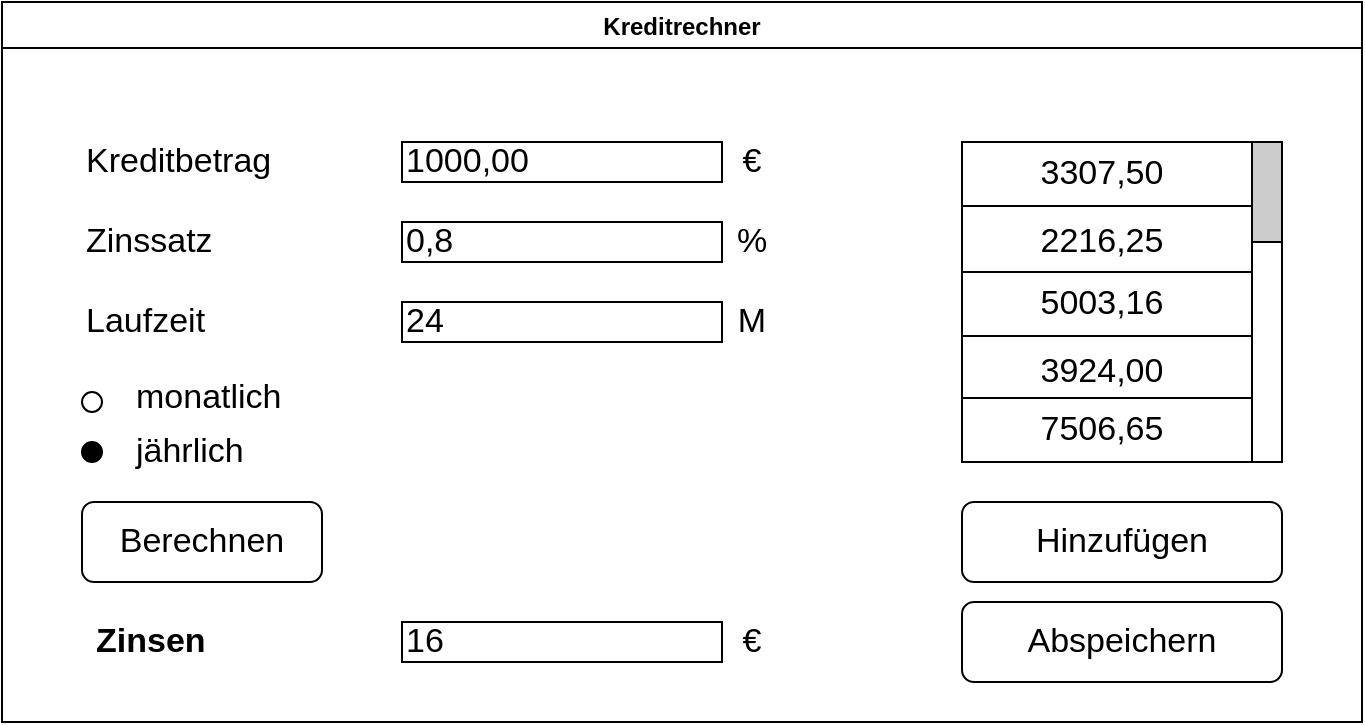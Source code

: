 <mxfile version="14.7.3" type="github">
  <diagram id="f5kF9DEE1ei7IU1X9k2k" name="Page-1">
    <mxGraphModel dx="946" dy="561" grid="1" gridSize="10" guides="1" tooltips="1" connect="1" arrows="1" fold="1" page="1" pageScale="1" pageWidth="827" pageHeight="1169" math="0" shadow="0">
      <root>
        <mxCell id="0" />
        <mxCell id="1" parent="0" />
        <mxCell id="2RssXCRPkM4zAuQoKRuj-2" value="Kreditrechner" style="swimlane;" vertex="1" parent="1">
          <mxGeometry x="80" y="100" width="680" height="360" as="geometry" />
        </mxCell>
        <mxCell id="2RssXCRPkM4zAuQoKRuj-3" value="Kreditbetrag" style="text;html=1;strokeColor=none;fillColor=none;align=left;verticalAlign=middle;whiteSpace=wrap;rounded=0;fontSize=17;" vertex="1" parent="2RssXCRPkM4zAuQoKRuj-2">
          <mxGeometry x="40" y="60" width="140" height="40" as="geometry" />
        </mxCell>
        <mxCell id="2RssXCRPkM4zAuQoKRuj-4" value="Zinssatz" style="text;html=1;strokeColor=none;fillColor=none;align=left;verticalAlign=middle;whiteSpace=wrap;rounded=0;fontSize=17;" vertex="1" parent="2RssXCRPkM4zAuQoKRuj-2">
          <mxGeometry x="40" y="100" width="140" height="40" as="geometry" />
        </mxCell>
        <mxCell id="2RssXCRPkM4zAuQoKRuj-5" value="Laufzeit" style="text;html=1;strokeColor=none;fillColor=none;align=left;verticalAlign=middle;whiteSpace=wrap;rounded=0;fontSize=17;" vertex="1" parent="2RssXCRPkM4zAuQoKRuj-2">
          <mxGeometry x="40" y="140" width="110" height="40" as="geometry" />
        </mxCell>
        <mxCell id="2RssXCRPkM4zAuQoKRuj-6" value="Zinsen" style="text;html=1;strokeColor=none;fillColor=none;align=left;verticalAlign=middle;whiteSpace=wrap;rounded=0;fontSize=17;fontStyle=1" vertex="1" parent="2RssXCRPkM4zAuQoKRuj-2">
          <mxGeometry x="45" y="300" width="100" height="40" as="geometry" />
        </mxCell>
        <mxCell id="2RssXCRPkM4zAuQoKRuj-7" value="" style="ellipse;whiteSpace=wrap;html=1;aspect=fixed;fontSize=17;align=left;" vertex="1" parent="2RssXCRPkM4zAuQoKRuj-2">
          <mxGeometry x="40" y="195" width="10" height="10" as="geometry" />
        </mxCell>
        <mxCell id="2RssXCRPkM4zAuQoKRuj-9" value="monatlich" style="text;html=1;strokeColor=none;fillColor=none;align=left;verticalAlign=middle;whiteSpace=wrap;rounded=0;labelBackgroundColor=none;fontSize=17;" vertex="1" parent="2RssXCRPkM4zAuQoKRuj-2">
          <mxGeometry x="65" y="190" width="85" height="15" as="geometry" />
        </mxCell>
        <mxCell id="2RssXCRPkM4zAuQoKRuj-10" value="jährlich" style="text;html=1;strokeColor=none;fillColor=none;align=left;verticalAlign=middle;whiteSpace=wrap;rounded=0;labelBackgroundColor=none;fontSize=17;" vertex="1" parent="2RssXCRPkM4zAuQoKRuj-2">
          <mxGeometry x="65" y="220" width="40" height="10" as="geometry" />
        </mxCell>
        <mxCell id="2RssXCRPkM4zAuQoKRuj-8" value="" style="ellipse;whiteSpace=wrap;html=1;aspect=fixed;fontSize=17;align=left;labelBackgroundColor=none;labelBorderColor=none;fillColor=#000000;" vertex="1" parent="2RssXCRPkM4zAuQoKRuj-2">
          <mxGeometry x="40" y="220" width="10" height="10" as="geometry" />
        </mxCell>
        <mxCell id="2RssXCRPkM4zAuQoKRuj-14" value="Berechnen" style="rounded=1;whiteSpace=wrap;html=1;labelBackgroundColor=none;fontSize=17;align=center;fillColor=#FFFFFF;" vertex="1" parent="2RssXCRPkM4zAuQoKRuj-2">
          <mxGeometry x="40" y="250" width="120" height="40" as="geometry" />
        </mxCell>
        <mxCell id="2RssXCRPkM4zAuQoKRuj-15" value="1000,00" style="rounded=0;whiteSpace=wrap;html=1;labelBackgroundColor=none;fontSize=17;fillColor=#FFFFFF;align=left;" vertex="1" parent="2RssXCRPkM4zAuQoKRuj-2">
          <mxGeometry x="200" y="70" width="160" height="20" as="geometry" />
        </mxCell>
        <mxCell id="2RssXCRPkM4zAuQoKRuj-16" value="0,8" style="rounded=0;whiteSpace=wrap;html=1;labelBackgroundColor=none;fontSize=17;fillColor=#FFFFFF;align=left;" vertex="1" parent="2RssXCRPkM4zAuQoKRuj-2">
          <mxGeometry x="200" y="110" width="160" height="20" as="geometry" />
        </mxCell>
        <mxCell id="2RssXCRPkM4zAuQoKRuj-17" value="24" style="rounded=0;whiteSpace=wrap;html=1;labelBackgroundColor=none;fontSize=17;fillColor=#FFFFFF;align=left;" vertex="1" parent="2RssXCRPkM4zAuQoKRuj-2">
          <mxGeometry x="200" y="150" width="160" height="20" as="geometry" />
        </mxCell>
        <mxCell id="2RssXCRPkM4zAuQoKRuj-18" value="16" style="rounded=0;whiteSpace=wrap;html=1;labelBackgroundColor=none;fontSize=17;fillColor=#FFFFFF;align=left;" vertex="1" parent="2RssXCRPkM4zAuQoKRuj-2">
          <mxGeometry x="200" y="310" width="160" height="20" as="geometry" />
        </mxCell>
        <mxCell id="2RssXCRPkM4zAuQoKRuj-20" value="Hinzufügen" style="rounded=1;whiteSpace=wrap;html=1;labelBackgroundColor=none;fontSize=17;align=center;fillColor=#FFFFFF;" vertex="1" parent="2RssXCRPkM4zAuQoKRuj-2">
          <mxGeometry x="480" y="250" width="160" height="40" as="geometry" />
        </mxCell>
        <mxCell id="2RssXCRPkM4zAuQoKRuj-21" value="Abspeichern" style="rounded=1;whiteSpace=wrap;html=1;labelBackgroundColor=none;fontSize=17;align=center;fillColor=#FFFFFF;" vertex="1" parent="2RssXCRPkM4zAuQoKRuj-2">
          <mxGeometry x="480" y="300" width="160" height="40" as="geometry" />
        </mxCell>
        <mxCell id="2RssXCRPkM4zAuQoKRuj-23" value="%" style="text;html=1;strokeColor=none;fillColor=none;align=center;verticalAlign=middle;whiteSpace=wrap;rounded=0;labelBackgroundColor=none;fontSize=17;" vertex="1" parent="2RssXCRPkM4zAuQoKRuj-2">
          <mxGeometry x="360" y="110" width="30" height="20" as="geometry" />
        </mxCell>
        <mxCell id="2RssXCRPkM4zAuQoKRuj-24" value="M" style="text;html=1;strokeColor=none;fillColor=none;align=center;verticalAlign=middle;whiteSpace=wrap;rounded=0;labelBackgroundColor=none;fontSize=17;" vertex="1" parent="2RssXCRPkM4zAuQoKRuj-2">
          <mxGeometry x="360" y="150" width="30" height="20" as="geometry" />
        </mxCell>
        <mxCell id="2RssXCRPkM4zAuQoKRuj-25" value="€" style="text;html=1;strokeColor=none;fillColor=none;align=center;verticalAlign=middle;whiteSpace=wrap;rounded=0;labelBackgroundColor=none;fontSize=17;" vertex="1" parent="2RssXCRPkM4zAuQoKRuj-2">
          <mxGeometry x="360" y="310" width="30" height="20" as="geometry" />
        </mxCell>
        <mxCell id="2RssXCRPkM4zAuQoKRuj-39" value="" style="shape=table;html=1;whiteSpace=wrap;startSize=0;container=1;collapsible=0;childLayout=tableLayout;labelBackgroundColor=none;fontSize=17;fillColor=#FFFFFF;align=left;columnLines=0;" vertex="1" parent="2RssXCRPkM4zAuQoKRuj-2">
          <mxGeometry x="480" y="70" width="160" height="160" as="geometry" />
        </mxCell>
        <mxCell id="2RssXCRPkM4zAuQoKRuj-40" value="" style="shape=partialRectangle;html=1;whiteSpace=wrap;collapsible=0;dropTarget=0;pointerEvents=0;fillColor=none;top=0;left=0;bottom=0;right=0;points=[[0,0.5],[1,0.5]];portConstraint=eastwest;" vertex="1" parent="2RssXCRPkM4zAuQoKRuj-39">
          <mxGeometry width="160" height="32" as="geometry" />
        </mxCell>
        <mxCell id="2RssXCRPkM4zAuQoKRuj-41" value="" style="shape=partialRectangle;html=1;whiteSpace=wrap;connectable=0;fillColor=none;top=0;left=0;bottom=0;right=0;overflow=hidden;" vertex="1" parent="2RssXCRPkM4zAuQoKRuj-40">
          <mxGeometry width="53" height="32" as="geometry" />
        </mxCell>
        <mxCell id="2RssXCRPkM4zAuQoKRuj-42" value="" style="shape=partialRectangle;html=1;whiteSpace=wrap;connectable=0;fillColor=none;top=0;left=0;bottom=0;right=0;overflow=hidden;align=left;" vertex="1" parent="2RssXCRPkM4zAuQoKRuj-40">
          <mxGeometry x="53" width="57" height="32" as="geometry" />
        </mxCell>
        <mxCell id="2RssXCRPkM4zAuQoKRuj-43" value="" style="shape=partialRectangle;html=1;whiteSpace=wrap;connectable=0;fillColor=none;top=0;left=0;bottom=0;right=0;overflow=hidden;" vertex="1" parent="2RssXCRPkM4zAuQoKRuj-40">
          <mxGeometry x="110" width="50" height="32" as="geometry" />
        </mxCell>
        <mxCell id="2RssXCRPkM4zAuQoKRuj-60" style="shape=partialRectangle;html=1;whiteSpace=wrap;collapsible=0;dropTarget=0;pointerEvents=0;fillColor=none;top=0;left=0;bottom=0;right=0;points=[[0,0.5],[1,0.5]];portConstraint=eastwest;" vertex="1" parent="2RssXCRPkM4zAuQoKRuj-39">
          <mxGeometry y="32" width="160" height="33" as="geometry" />
        </mxCell>
        <mxCell id="2RssXCRPkM4zAuQoKRuj-61" style="shape=partialRectangle;html=1;whiteSpace=wrap;connectable=0;fillColor=none;top=0;left=0;bottom=0;right=0;overflow=hidden;" vertex="1" parent="2RssXCRPkM4zAuQoKRuj-60">
          <mxGeometry width="53" height="33" as="geometry" />
        </mxCell>
        <mxCell id="2RssXCRPkM4zAuQoKRuj-62" value="" style="shape=partialRectangle;html=1;whiteSpace=wrap;connectable=0;fillColor=none;top=0;left=0;bottom=0;right=0;overflow=hidden;" vertex="1" parent="2RssXCRPkM4zAuQoKRuj-60">
          <mxGeometry x="53" width="57" height="33" as="geometry" />
        </mxCell>
        <mxCell id="2RssXCRPkM4zAuQoKRuj-63" style="shape=partialRectangle;html=1;whiteSpace=wrap;connectable=0;fillColor=none;top=0;left=0;bottom=0;right=0;overflow=hidden;" vertex="1" parent="2RssXCRPkM4zAuQoKRuj-60">
          <mxGeometry x="110" width="50" height="33" as="geometry" />
        </mxCell>
        <mxCell id="2RssXCRPkM4zAuQoKRuj-56" style="shape=partialRectangle;html=1;whiteSpace=wrap;collapsible=0;dropTarget=0;pointerEvents=0;fillColor=none;top=0;left=0;bottom=0;right=0;points=[[0,0.5],[1,0.5]];portConstraint=eastwest;" vertex="1" parent="2RssXCRPkM4zAuQoKRuj-39">
          <mxGeometry y="65" width="160" height="32" as="geometry" />
        </mxCell>
        <mxCell id="2RssXCRPkM4zAuQoKRuj-57" style="shape=partialRectangle;html=1;whiteSpace=wrap;connectable=0;fillColor=none;top=0;left=0;bottom=0;right=0;overflow=hidden;" vertex="1" parent="2RssXCRPkM4zAuQoKRuj-56">
          <mxGeometry width="53" height="32" as="geometry" />
        </mxCell>
        <mxCell id="2RssXCRPkM4zAuQoKRuj-58" style="shape=partialRectangle;html=1;whiteSpace=wrap;connectable=0;fillColor=none;top=0;left=0;bottom=0;right=0;overflow=hidden;" vertex="1" parent="2RssXCRPkM4zAuQoKRuj-56">
          <mxGeometry x="53" width="57" height="32" as="geometry" />
        </mxCell>
        <mxCell id="2RssXCRPkM4zAuQoKRuj-59" style="shape=partialRectangle;html=1;whiteSpace=wrap;connectable=0;fillColor=none;top=0;left=0;bottom=0;right=0;overflow=hidden;" vertex="1" parent="2RssXCRPkM4zAuQoKRuj-56">
          <mxGeometry x="110" width="50" height="32" as="geometry" />
        </mxCell>
        <mxCell id="2RssXCRPkM4zAuQoKRuj-44" value="" style="shape=partialRectangle;html=1;whiteSpace=wrap;collapsible=0;dropTarget=0;pointerEvents=0;fillColor=none;top=0;left=0;bottom=0;right=0;points=[[0,0.5],[1,0.5]];portConstraint=eastwest;" vertex="1" parent="2RssXCRPkM4zAuQoKRuj-39">
          <mxGeometry y="97" width="160" height="31" as="geometry" />
        </mxCell>
        <mxCell id="2RssXCRPkM4zAuQoKRuj-45" value="" style="shape=partialRectangle;html=1;whiteSpace=wrap;connectable=0;fillColor=none;top=0;left=0;bottom=0;right=0;overflow=hidden;" vertex="1" parent="2RssXCRPkM4zAuQoKRuj-44">
          <mxGeometry width="53" height="31" as="geometry" />
        </mxCell>
        <mxCell id="2RssXCRPkM4zAuQoKRuj-46" value="" style="shape=partialRectangle;html=1;whiteSpace=wrap;connectable=0;fillColor=none;top=0;left=0;bottom=0;right=0;overflow=hidden;" vertex="1" parent="2RssXCRPkM4zAuQoKRuj-44">
          <mxGeometry x="53" width="57" height="31" as="geometry" />
        </mxCell>
        <mxCell id="2RssXCRPkM4zAuQoKRuj-47" value="" style="shape=partialRectangle;html=1;whiteSpace=wrap;connectable=0;fillColor=none;top=0;left=0;bottom=0;right=0;overflow=hidden;" vertex="1" parent="2RssXCRPkM4zAuQoKRuj-44">
          <mxGeometry x="110" width="50" height="31" as="geometry" />
        </mxCell>
        <mxCell id="2RssXCRPkM4zAuQoKRuj-48" value="" style="shape=partialRectangle;html=1;whiteSpace=wrap;collapsible=0;dropTarget=0;pointerEvents=0;fillColor=none;top=0;left=0;bottom=0;right=0;points=[[0,0.5],[1,0.5]];portConstraint=eastwest;" vertex="1" parent="2RssXCRPkM4zAuQoKRuj-39">
          <mxGeometry y="128" width="160" height="32" as="geometry" />
        </mxCell>
        <mxCell id="2RssXCRPkM4zAuQoKRuj-49" value="" style="shape=partialRectangle;html=1;whiteSpace=wrap;connectable=0;fillColor=none;top=0;left=0;bottom=0;right=0;overflow=hidden;" vertex="1" parent="2RssXCRPkM4zAuQoKRuj-48">
          <mxGeometry width="53" height="32" as="geometry" />
        </mxCell>
        <mxCell id="2RssXCRPkM4zAuQoKRuj-50" value="" style="shape=partialRectangle;html=1;whiteSpace=wrap;connectable=0;fillColor=none;top=0;left=0;bottom=0;right=0;overflow=hidden;" vertex="1" parent="2RssXCRPkM4zAuQoKRuj-48">
          <mxGeometry x="53" width="57" height="32" as="geometry" />
        </mxCell>
        <mxCell id="2RssXCRPkM4zAuQoKRuj-51" value="" style="shape=partialRectangle;html=1;whiteSpace=wrap;connectable=0;fillColor=none;top=0;left=0;bottom=0;right=0;overflow=hidden;" vertex="1" parent="2RssXCRPkM4zAuQoKRuj-48">
          <mxGeometry x="110" width="50" height="32" as="geometry" />
        </mxCell>
        <mxCell id="2RssXCRPkM4zAuQoKRuj-65" value="3307,50" style="text;html=1;strokeColor=none;fillColor=none;align=center;verticalAlign=middle;whiteSpace=wrap;rounded=0;labelBackgroundColor=none;fontSize=17;" vertex="1" parent="2RssXCRPkM4zAuQoKRuj-2">
          <mxGeometry x="480" y="76" width="140" height="20" as="geometry" />
        </mxCell>
        <mxCell id="2RssXCRPkM4zAuQoKRuj-66" value="2216,25" style="text;html=1;strokeColor=none;fillColor=none;align=center;verticalAlign=middle;whiteSpace=wrap;rounded=0;labelBackgroundColor=none;fontSize=17;" vertex="1" parent="2RssXCRPkM4zAuQoKRuj-2">
          <mxGeometry x="480" y="110" width="140" height="20" as="geometry" />
        </mxCell>
        <mxCell id="2RssXCRPkM4zAuQoKRuj-67" value="5003,16" style="text;html=1;strokeColor=none;fillColor=none;align=center;verticalAlign=middle;whiteSpace=wrap;rounded=0;labelBackgroundColor=none;fontSize=17;" vertex="1" parent="2RssXCRPkM4zAuQoKRuj-2">
          <mxGeometry x="480" y="141" width="140" height="20" as="geometry" />
        </mxCell>
        <mxCell id="2RssXCRPkM4zAuQoKRuj-68" value="3924,00" style="text;html=1;strokeColor=none;fillColor=none;align=center;verticalAlign=middle;whiteSpace=wrap;rounded=0;labelBackgroundColor=none;fontSize=17;" vertex="1" parent="2RssXCRPkM4zAuQoKRuj-2">
          <mxGeometry x="480" y="175" width="140" height="20" as="geometry" />
        </mxCell>
        <mxCell id="2RssXCRPkM4zAuQoKRuj-69" value="7506,65" style="text;html=1;strokeColor=none;fillColor=none;align=center;verticalAlign=middle;whiteSpace=wrap;rounded=0;labelBackgroundColor=none;fontSize=17;" vertex="1" parent="2RssXCRPkM4zAuQoKRuj-2">
          <mxGeometry x="480" y="204" width="140" height="20" as="geometry" />
        </mxCell>
        <mxCell id="2RssXCRPkM4zAuQoKRuj-70" value="" style="rounded=0;whiteSpace=wrap;html=1;labelBackgroundColor=none;fontSize=17;fillColor=#FFFFFF;gradientColor=none;align=left;" vertex="1" parent="2RssXCRPkM4zAuQoKRuj-2">
          <mxGeometry x="625" y="70" width="15" height="160" as="geometry" />
        </mxCell>
        <mxCell id="2RssXCRPkM4zAuQoKRuj-71" value="" style="rounded=0;whiteSpace=wrap;html=1;labelBackgroundColor=none;fontSize=17;gradientColor=none;align=left;fillColor=#CCCCCC;" vertex="1" parent="2RssXCRPkM4zAuQoKRuj-2">
          <mxGeometry x="625" y="70" width="15" height="50" as="geometry" />
        </mxCell>
        <mxCell id="2RssXCRPkM4zAuQoKRuj-22" value="€" style="text;html=1;strokeColor=none;fillColor=none;align=center;verticalAlign=middle;whiteSpace=wrap;rounded=0;labelBackgroundColor=none;fontSize=17;" vertex="1" parent="1">
          <mxGeometry x="440" y="170" width="30" height="20" as="geometry" />
        </mxCell>
      </root>
    </mxGraphModel>
  </diagram>
</mxfile>
